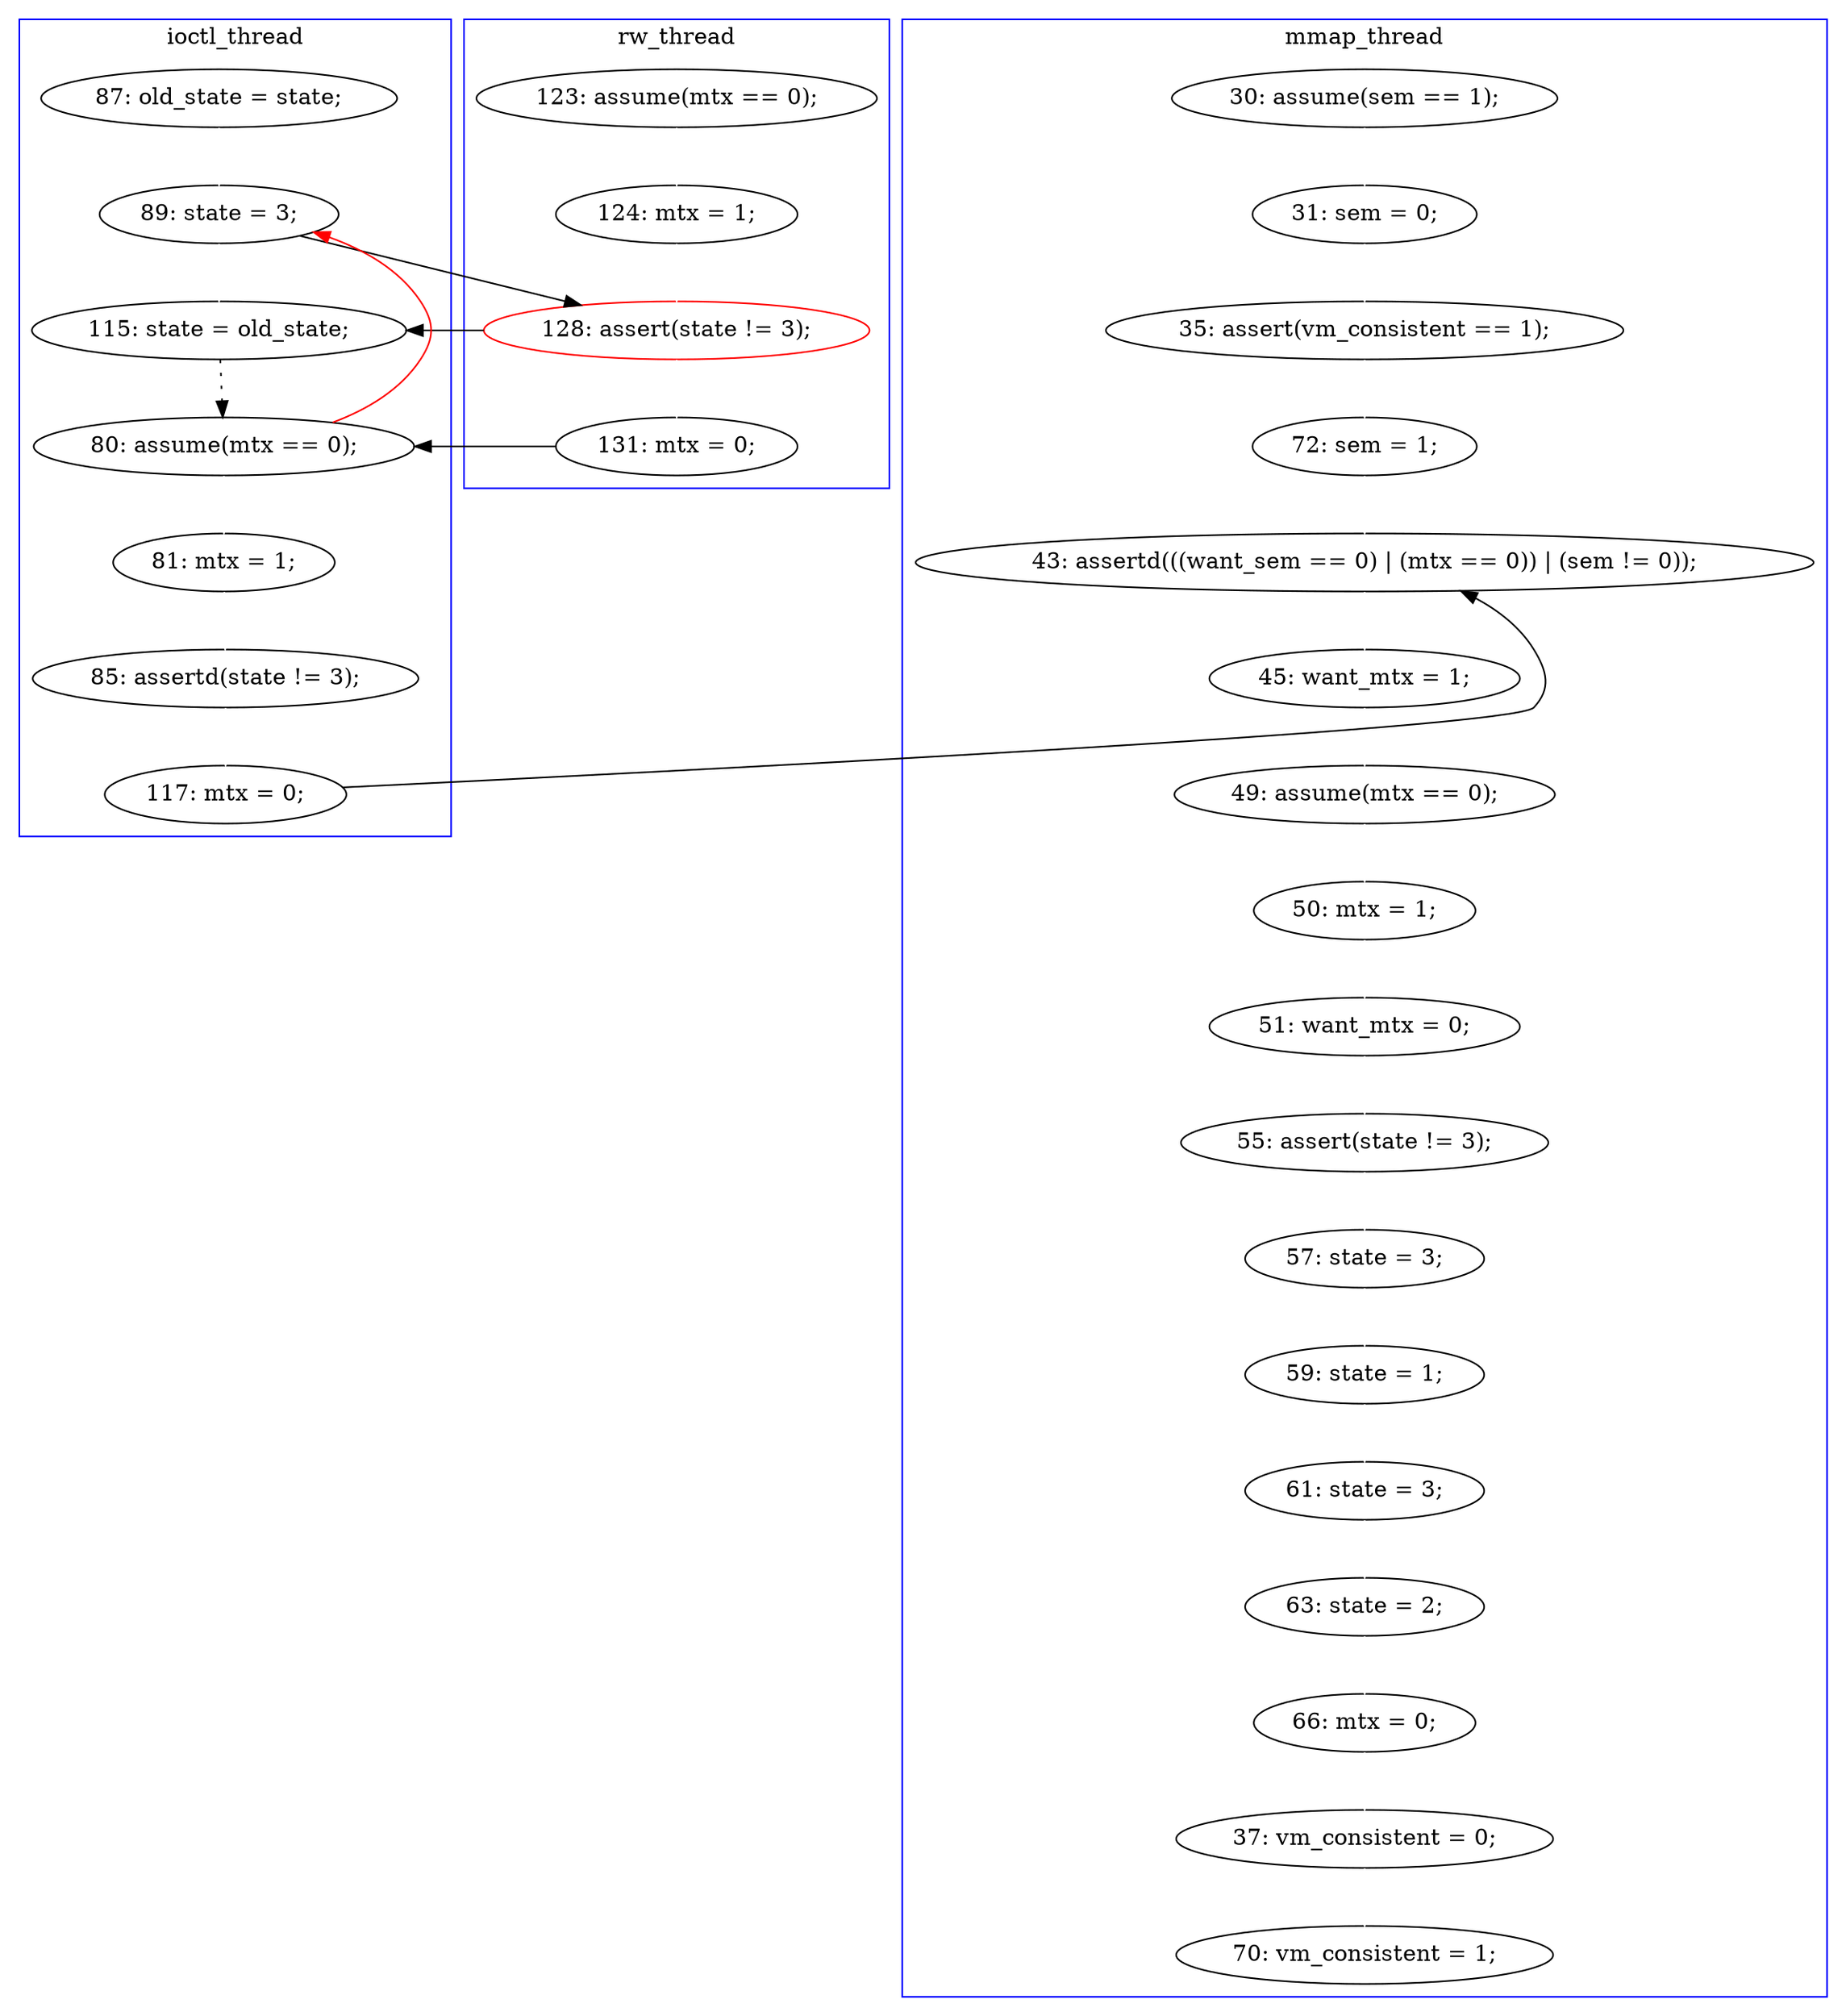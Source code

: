 digraph Counterexample {
	12 -> 14 [color = white, style = solid]
	17 -> 19 [color = white, style = solid]
	40 -> 41 [color = white, style = solid]
	17 -> 18 [color = black, style = solid, constraint = false]
	20 -> 14 [color = red, style = solid, constraint = false]
	34 -> 35 [color = white, style = solid]
	41 -> 42 [color = white, style = solid]
	35 -> 36 [color = white, style = solid]
	37 -> 38 [color = white, style = solid]
	36 -> 37 [color = white, style = solid]
	38 -> 39 [color = white, style = solid]
	19 -> 20 [color = black, style = solid, constraint = false]
	45 -> 46 [color = white, style = solid]
	46 -> 47 [color = white, style = solid]
	14 -> 17 [color = black, style = solid, constraint = false]
	20 -> 21 [color = white, style = solid]
	42 -> 44 [color = white, style = solid]
	14 -> 18 [color = white, style = solid]
	18 -> 20 [color = black, style = dotted]
	16 -> 17 [color = white, style = solid]
	29 -> 34 [color = black, style = solid, constraint = false]
	28 -> 29 [color = white, style = solid]
	15 -> 16 [color = white, style = solid]
	32 -> 33 [color = white, style = solid]
	39 -> 40 [color = white, style = solid]
	27 -> 32 [color = white, style = solid]
	21 -> 28 [color = white, style = solid]
	26 -> 27 [color = white, style = solid]
	44 -> 45 [color = white, style = solid]
	33 -> 34 [color = white, style = solid]
	subgraph cluster3 {
		label = rw_thread
		color = blue
		17  [label = "128: assert(state != 3);", color = red]
		16  [label = "124: mtx = 1;"]
		19  [label = "131: mtx = 0;"]
		15  [label = "123: assume(mtx == 0);"]
	}
	subgraph cluster2 {
		label = ioctl_thread
		color = blue
		20  [label = "80: assume(mtx == 0);"]
		29  [label = "117: mtx = 0;"]
		28  [label = "85: assertd(state != 3);"]
		18  [label = "115: state = old_state;"]
		12  [label = "87: old_state = state;"]
		14  [label = "89: state = 3;"]
		21  [label = "81: mtx = 1;"]
	}
	subgraph cluster1 {
		label = mmap_thread
		color = blue
		26  [label = "30: assume(sem == 1);"]
		41  [label = "59: state = 1;"]
		47  [label = "70: vm_consistent = 1;"]
		37  [label = "50: mtx = 1;"]
		34  [label = "43: assertd(((want_sem == 0) | (mtx == 0)) | (sem != 0));"]
		38  [label = "51: want_mtx = 0;"]
		33  [label = "72: sem = 1;"]
		32  [label = "35: assert(vm_consistent == 1);"]
		42  [label = "61: state = 3;"]
		36  [label = "49: assume(mtx == 0);"]
		39  [label = "55: assert(state != 3);"]
		46  [label = "37: vm_consistent = 0;"]
		40  [label = "57: state = 3;"]
		27  [label = "31: sem = 0;"]
		44  [label = "63: state = 2;"]
		45  [label = "66: mtx = 0;"]
		35  [label = "45: want_mtx = 1;"]
	}
}